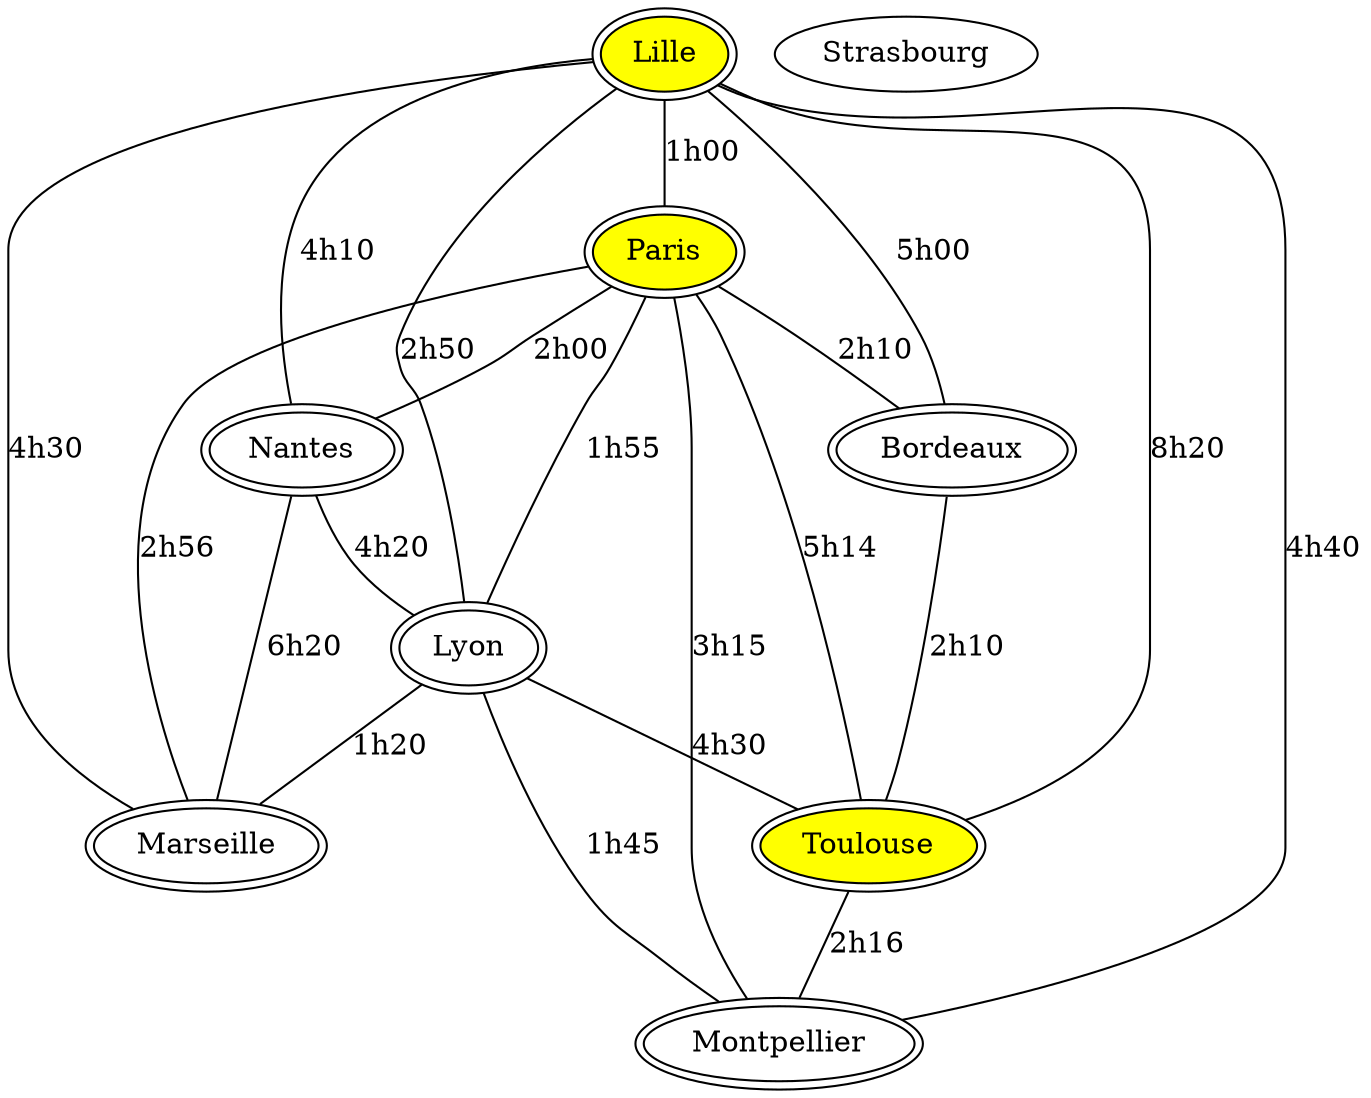 graph "tgv" {

  "Lille" -- "Paris" [label="1h00"];
  "Lille" -- "Nantes" [label="4h10"];
  "Lille" -- "Lyon" [label="2h50"];
  "Lille" -- "Bordeaux" [label="5h00"];
  "Lille" -- "Toulouse" [label="8h20"];
  "Lille" -- "Marseille" [label="4h30"];
  "Lille" -- "Montpellier" [label="4h40"];
  "Lille"  [style = filled, peripheries = 2, fillcolor = yellow, fontcolor = black, color = Black];
  "Paris" -- "Nantes" [label="2h00"];
  "Paris" -- "Lyon" [label="1h55"];
  "Paris" -- "Bordeaux" [label="2h10"];
  "Paris" -- "Marseille" [label="2h56"];
  "Paris" -- "Montpellier" [label="3h15"];
  "Paris" -- "Toulouse" [label="5h14"];
  "Paris"  [style = filled, peripheries = 2, fillcolor = yellow, fontcolor = black, color = Black];
  "Nantes" -- "Lyon" [label="4h20"];
  "Nantes" -- "Marseille" [label="6h20"];
  "Nantes"  [style = filled, peripheries = 2, fillcolor = white, fontcolor = black, color = Black];
  "Lyon" -- "Toulouse" [label="4h30"];
  "Lyon" -- "Marseille" [label="1h20"];
  "Lyon" -- "Montpellier" [label="1h45"];
  "Lyon"  [style = filled, peripheries = 2, fillcolor = white, fontcolor = black, color = Black];
  "Bordeaux" -- "Toulouse" [label="2h10"];
  "Bordeaux"  [style = filled, peripheries = 2, fillcolor = white, fontcolor = black, color = Black];
  "Toulouse" -- "Montpellier" [label="2h16"];
  "Toulouse"  [style = filled, peripheries = 2, fillcolor = yellow, fontcolor = black, color = Black];
  "Marseille"  [style = filled, peripheries = 2, fillcolor = white, fontcolor = black, color = Black];
  "Montpellier"  [style = filled, peripheries = 2, fillcolor = white, fontcolor = black, color = Black];
  "Strasbourg"  [style = filled, peripheries = 1, fillcolor = white, fontcolor = black, color = black];
}
